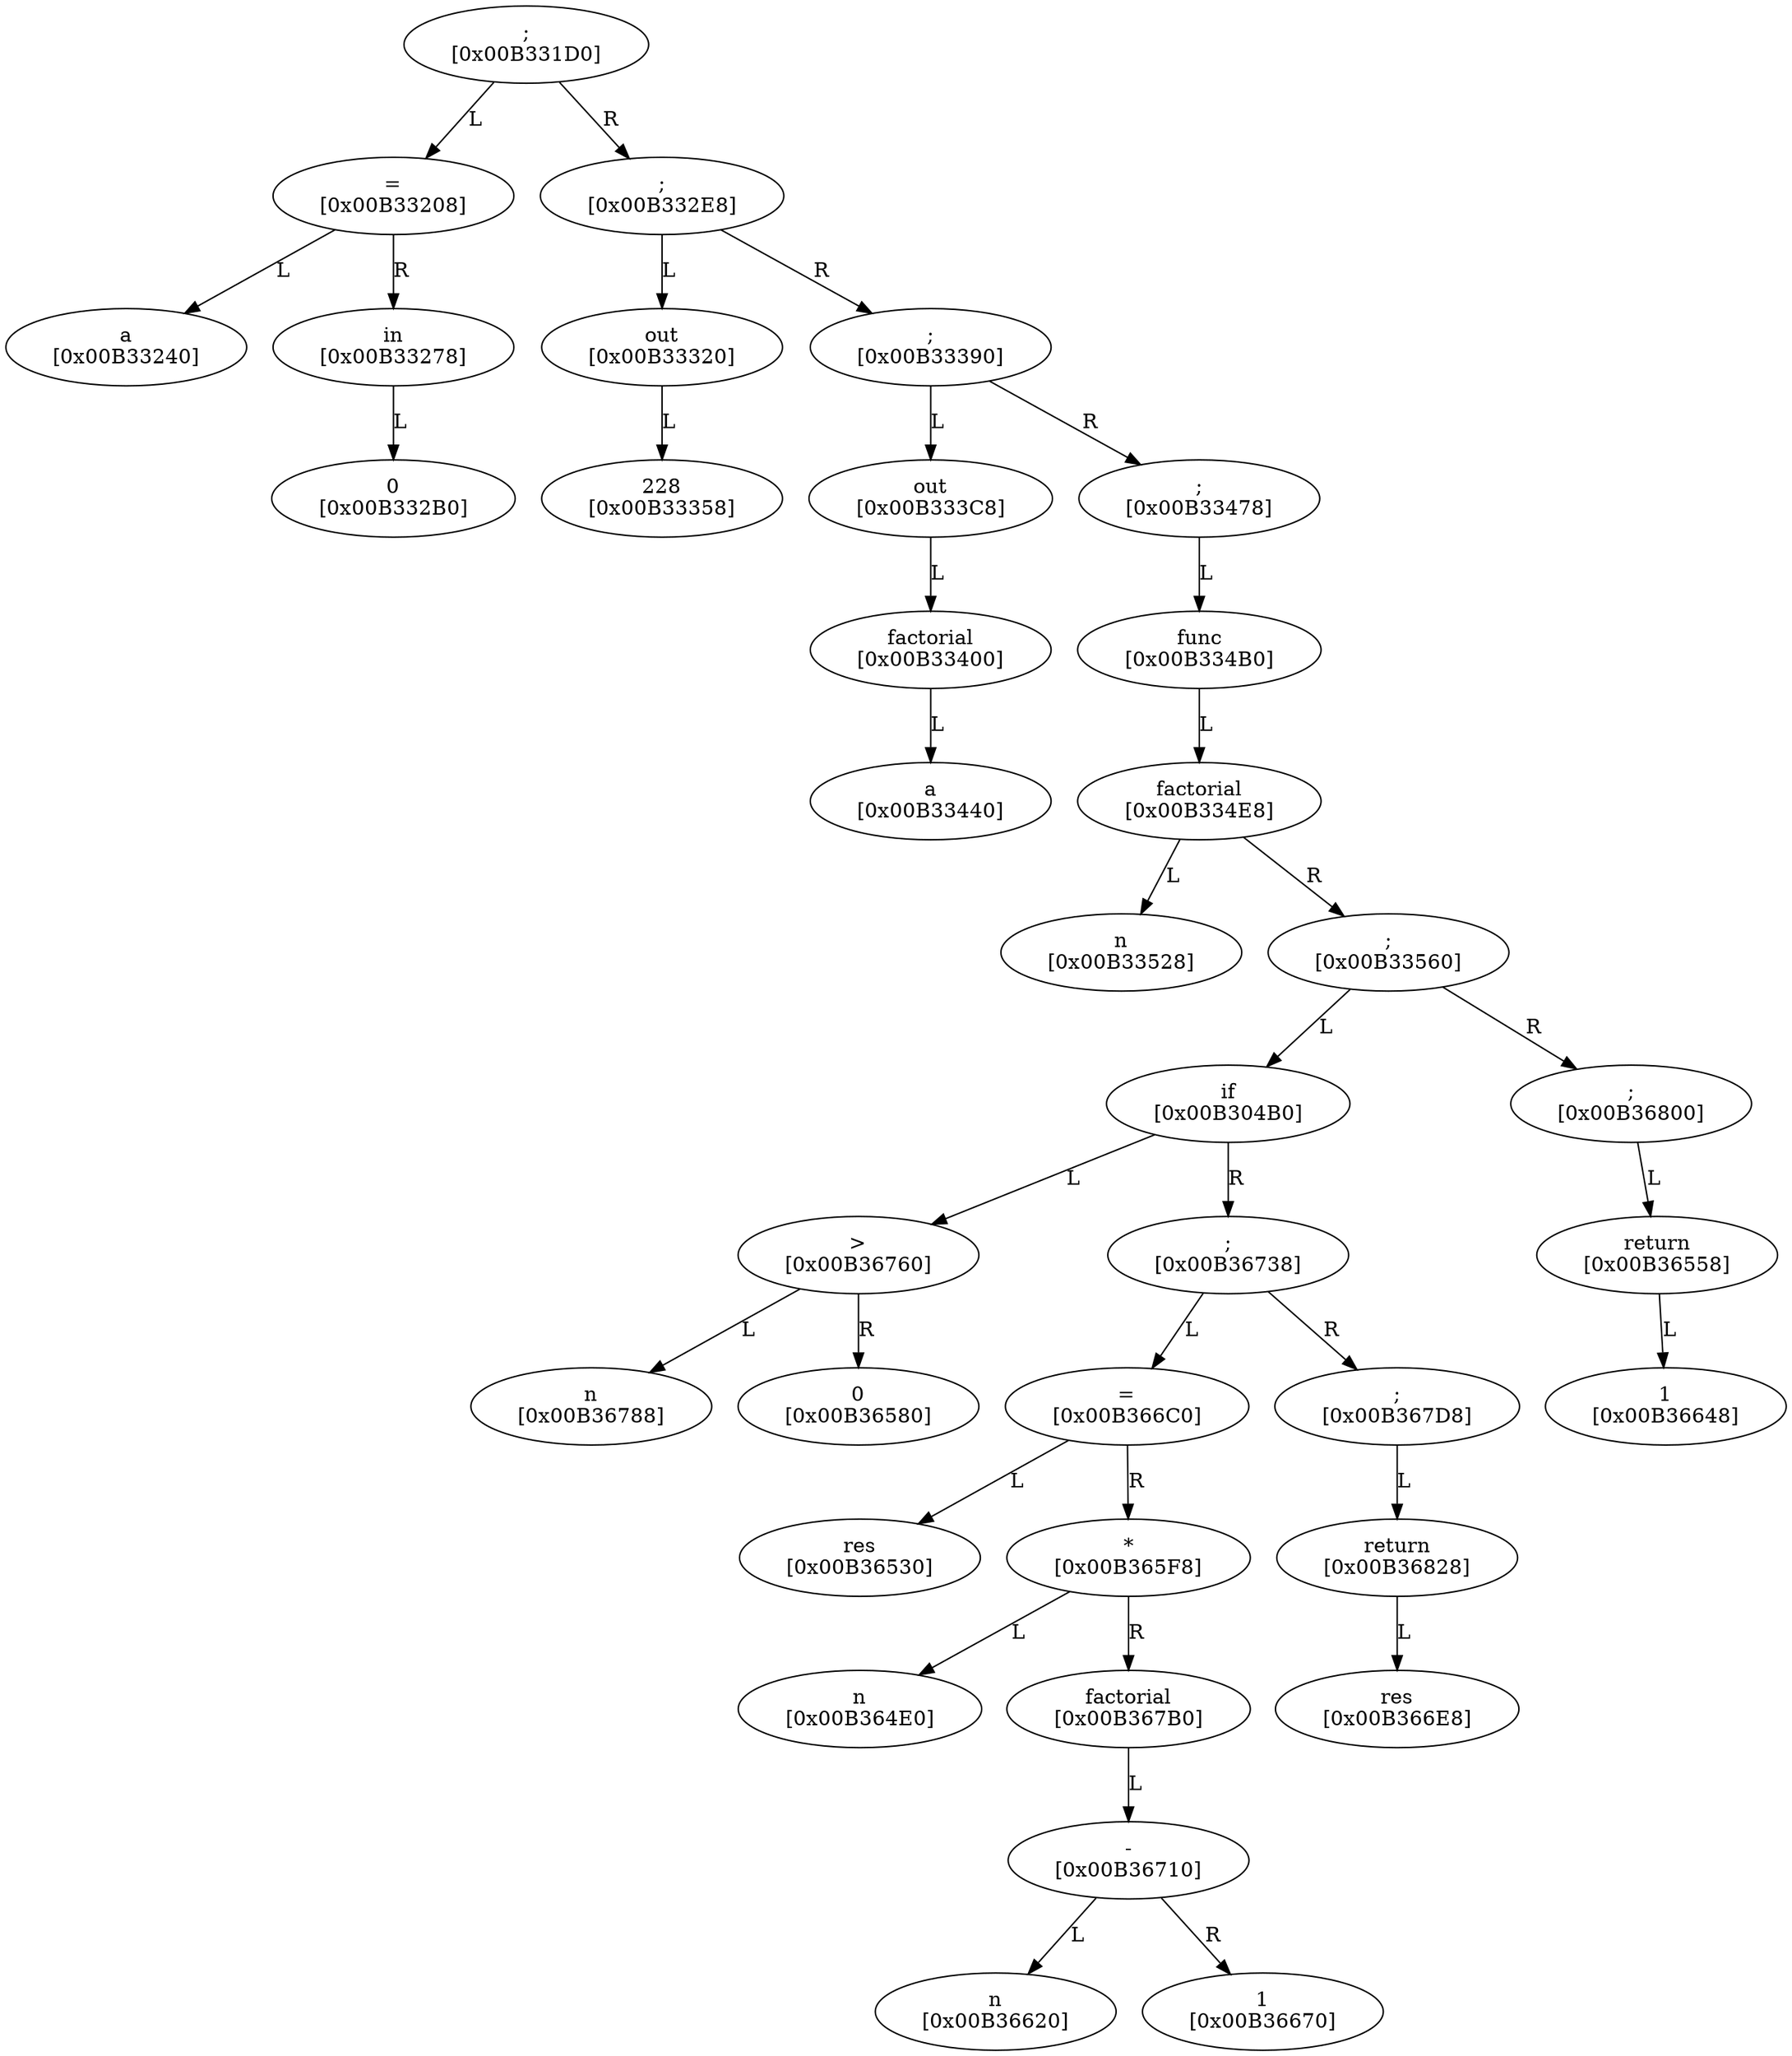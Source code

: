 digraph {
";\n[0x00B331D0]" -> "=\n[0x00B33208]"[label = "L"]
";\n[0x00B331D0]" -> ";\n[0x00B332E8]"[label = "R"]
"=\n[0x00B33208]" -> "a\n[0x00B33240]"[label = "L"]
"=\n[0x00B33208]" -> "in\n[0x00B33278]"[label = "R"]
"in\n[0x00B33278]" -> "0\n[0x00B332B0]"[label = "L"]
";\n[0x00B332E8]" -> "out\n[0x00B33320]"[label = "L"]
";\n[0x00B332E8]" -> ";\n[0x00B33390]"[label = "R"]
"out\n[0x00B33320]" -> "228\n[0x00B33358]"[label = "L"]
";\n[0x00B33390]" -> "out\n[0x00B333C8]"[label = "L"]
";\n[0x00B33390]" -> ";\n[0x00B33478]"[label = "R"]
"out\n[0x00B333C8]" -> "factorial\n[0x00B33400]"[label = "L"]
"factorial\n[0x00B33400]" -> "a\n[0x00B33440]"[label = "L"]
";\n[0x00B33478]" -> "func\n[0x00B334B0]"[label = "L"]
"func\n[0x00B334B0]" -> "factorial\n[0x00B334E8]"[label = "L"]
"factorial\n[0x00B334E8]" -> "n\n[0x00B33528]"[label = "L"]
"factorial\n[0x00B334E8]" -> ";\n[0x00B33560]"[label = "R"]
";\n[0x00B33560]" -> "if\n[0x00B304B0]"[label = "L"]
";\n[0x00B33560]" -> ";\n[0x00B36800]"[label = "R"]
"if\n[0x00B304B0]" -> ">\n[0x00B36760]"[label = "L"]
"if\n[0x00B304B0]" -> ";\n[0x00B36738]"[label = "R"]
">\n[0x00B36760]" -> "n\n[0x00B36788]"[label = "L"]
">\n[0x00B36760]" -> "0\n[0x00B36580]"[label = "R"]
";\n[0x00B36738]" -> "=\n[0x00B366C0]"[label = "L"]
";\n[0x00B36738]" -> ";\n[0x00B367D8]"[label = "R"]
"=\n[0x00B366C0]" -> "res\n[0x00B36530]"[label = "L"]
"=\n[0x00B366C0]" -> "*\n[0x00B365F8]"[label = "R"]
"*\n[0x00B365F8]" -> "n\n[0x00B364E0]"[label = "L"]
"*\n[0x00B365F8]" -> "factorial\n[0x00B367B0]"[label = "R"]
"factorial\n[0x00B367B0]" -> "-\n[0x00B36710]"[label = "L"]
"-\n[0x00B36710]" -> "n\n[0x00B36620]"[label = "L"]
"-\n[0x00B36710]" -> "1\n[0x00B36670]"[label = "R"]
";\n[0x00B367D8]" -> "return\n[0x00B36828]"[label = "L"]
"return\n[0x00B36828]" -> "res\n[0x00B366E8]"[label = "L"]
";\n[0x00B36800]" -> "return\n[0x00B36558]"[label = "L"]
"return\n[0x00B36558]" -> "1\n[0x00B36648]"[label = "L"]
}